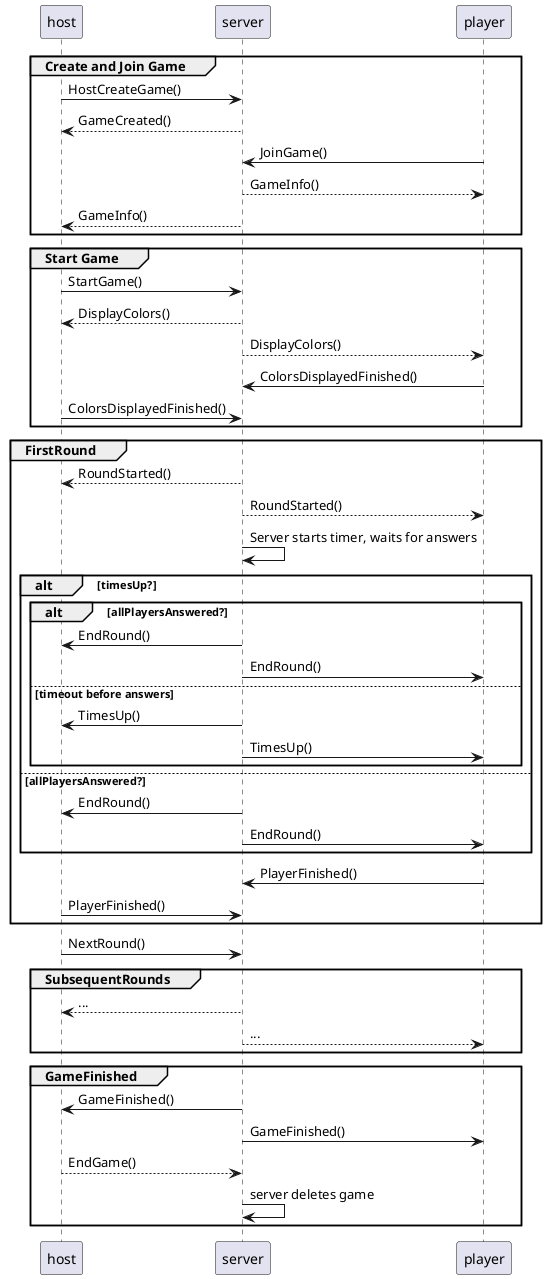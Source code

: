 @startuml Ouf

group Create and Join Game
    host -> server : HostCreateGame()
    server --> host : GameCreated()
    player -> server : JoinGame()
    server --> player : GameInfo()
    server --> host : GameInfo()
end
group Start Game
    host -> server : StartGame()
    server --> host : DisplayColors()
    server --> player : DisplayColors()
    player -> server : ColorsDisplayedFinished()
    host -> server : ColorsDisplayedFinished()
end
group FirstRound
    server --> host : RoundStarted()
    server --> player : RoundStarted()
    server -> server : Server starts timer, waits for answers
    alt timesUp?
        alt allPlayersAnswered?
        server -> host : EndRound()
        server -> player : EndRound()
        else timeout before answers
        server -> host : TimesUp()
        server -> player : TimesUp()
        end
    else allPlayersAnswered?
        server -> host : EndRound()
        server -> player : EndRound()
    end
    player -> server : PlayerFinished()
    host -> server : PlayerFinished()
end

host -> server : NextRound()
group SubsequentRounds
    server --> host : ...
    server --> player : ...
end

group GameFinished
    server -> host : GameFinished()
    server -> player : GameFinished()
    host --> server : EndGame()
    server -> server : server deletes game
end






@enduml